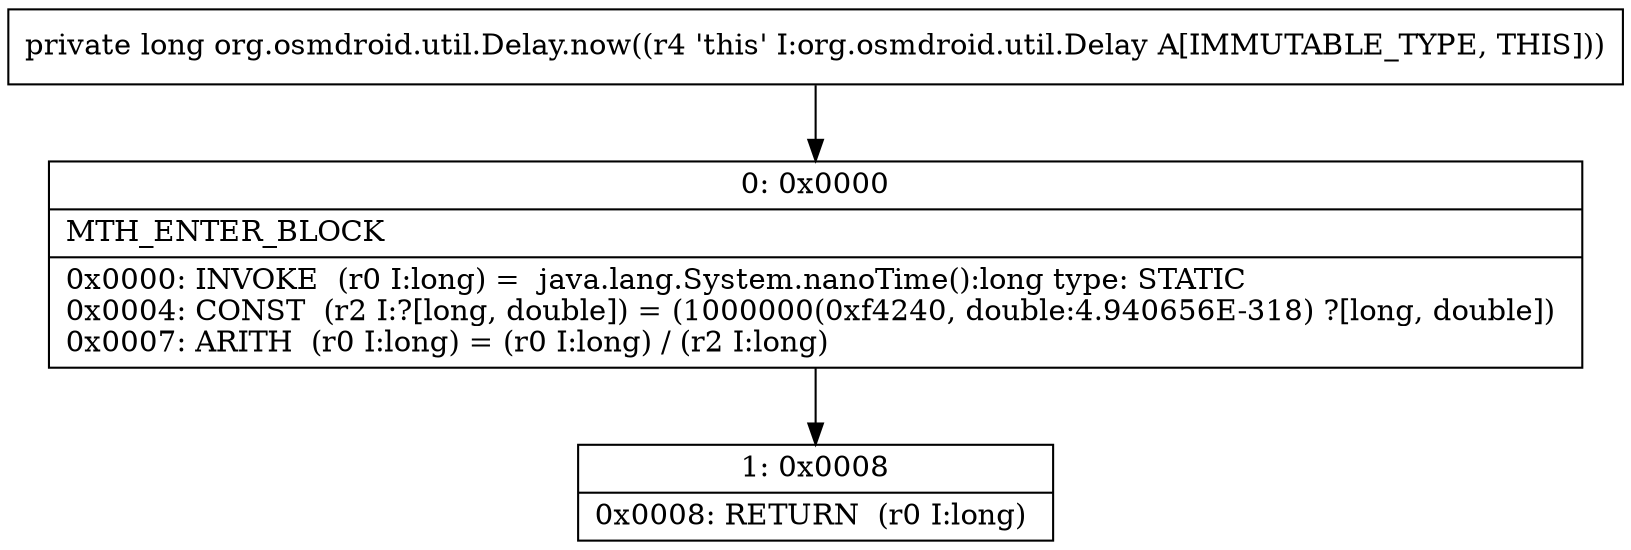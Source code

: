 digraph "CFG fororg.osmdroid.util.Delay.now()J" {
Node_0 [shape=record,label="{0\:\ 0x0000|MTH_ENTER_BLOCK\l|0x0000: INVOKE  (r0 I:long) =  java.lang.System.nanoTime():long type: STATIC \l0x0004: CONST  (r2 I:?[long, double]) = (1000000(0xf4240, double:4.940656E\-318) ?[long, double]) \l0x0007: ARITH  (r0 I:long) = (r0 I:long) \/ (r2 I:long) \l}"];
Node_1 [shape=record,label="{1\:\ 0x0008|0x0008: RETURN  (r0 I:long) \l}"];
MethodNode[shape=record,label="{private long org.osmdroid.util.Delay.now((r4 'this' I:org.osmdroid.util.Delay A[IMMUTABLE_TYPE, THIS])) }"];
MethodNode -> Node_0;
Node_0 -> Node_1;
}

